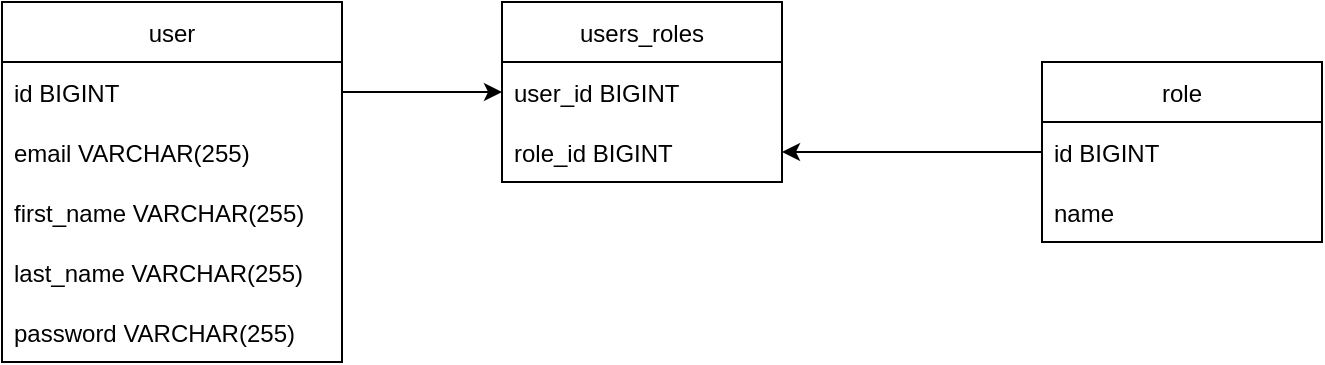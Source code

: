 <mxfile version="20.2.3" type="device"><diagram id="JojwEgC5yEkJF5aTS8G1" name="Page-1"><mxGraphModel dx="1108" dy="593" grid="1" gridSize="10" guides="1" tooltips="1" connect="1" arrows="1" fold="1" page="1" pageScale="1" pageWidth="850" pageHeight="1100" math="0" shadow="0"><root><mxCell id="0"/><mxCell id="1" parent="0"/><mxCell id="7RQ9uklJanmJH-Tx-P17-1" value="user" style="swimlane;fontStyle=0;childLayout=stackLayout;horizontal=1;startSize=30;horizontalStack=0;resizeParent=1;resizeParentMax=0;resizeLast=0;collapsible=1;marginBottom=0;" vertex="1" parent="1"><mxGeometry x="70" y="270" width="170" height="180" as="geometry"/></mxCell><mxCell id="7RQ9uklJanmJH-Tx-P17-2" value="id BIGINT" style="text;strokeColor=none;fillColor=none;align=left;verticalAlign=middle;spacingLeft=4;spacingRight=4;overflow=hidden;points=[[0,0.5],[1,0.5]];portConstraint=eastwest;rotatable=0;" vertex="1" parent="7RQ9uklJanmJH-Tx-P17-1"><mxGeometry y="30" width="170" height="30" as="geometry"/></mxCell><mxCell id="7RQ9uklJanmJH-Tx-P17-3" value="email VARCHAR(255)" style="text;strokeColor=none;fillColor=none;align=left;verticalAlign=middle;spacingLeft=4;spacingRight=4;overflow=hidden;points=[[0,0.5],[1,0.5]];portConstraint=eastwest;rotatable=0;" vertex="1" parent="7RQ9uklJanmJH-Tx-P17-1"><mxGeometry y="60" width="170" height="30" as="geometry"/></mxCell><mxCell id="7RQ9uklJanmJH-Tx-P17-5" value="first_name VARCHAR(255)" style="text;strokeColor=none;fillColor=none;align=left;verticalAlign=middle;spacingLeft=4;spacingRight=4;overflow=hidden;points=[[0,0.5],[1,0.5]];portConstraint=eastwest;rotatable=0;" vertex="1" parent="7RQ9uklJanmJH-Tx-P17-1"><mxGeometry y="90" width="170" height="30" as="geometry"/></mxCell><mxCell id="7RQ9uklJanmJH-Tx-P17-4" value="last_name VARCHAR(255) " style="text;strokeColor=none;fillColor=none;align=left;verticalAlign=middle;spacingLeft=4;spacingRight=4;overflow=hidden;points=[[0,0.5],[1,0.5]];portConstraint=eastwest;rotatable=0;" vertex="1" parent="7RQ9uklJanmJH-Tx-P17-1"><mxGeometry y="120" width="170" height="30" as="geometry"/></mxCell><mxCell id="7RQ9uklJanmJH-Tx-P17-6" value="password VARCHAR(255)" style="text;strokeColor=none;fillColor=none;align=left;verticalAlign=middle;spacingLeft=4;spacingRight=4;overflow=hidden;points=[[0,0.5],[1,0.5]];portConstraint=eastwest;rotatable=0;" vertex="1" parent="7RQ9uklJanmJH-Tx-P17-1"><mxGeometry y="150" width="170" height="30" as="geometry"/></mxCell><mxCell id="7RQ9uklJanmJH-Tx-P17-7" value="users_roles" style="swimlane;fontStyle=0;childLayout=stackLayout;horizontal=1;startSize=30;horizontalStack=0;resizeParent=1;resizeParentMax=0;resizeLast=0;collapsible=1;marginBottom=0;" vertex="1" parent="1"><mxGeometry x="320" y="270" width="140" height="90" as="geometry"/></mxCell><mxCell id="7RQ9uklJanmJH-Tx-P17-8" value="user_id BIGINT " style="text;strokeColor=none;fillColor=none;align=left;verticalAlign=middle;spacingLeft=4;spacingRight=4;overflow=hidden;points=[[0,0.5],[1,0.5]];portConstraint=eastwest;rotatable=0;" vertex="1" parent="7RQ9uklJanmJH-Tx-P17-7"><mxGeometry y="30" width="140" height="30" as="geometry"/></mxCell><mxCell id="7RQ9uklJanmJH-Tx-P17-9" value="role_id BIGINT" style="text;strokeColor=none;fillColor=none;align=left;verticalAlign=middle;spacingLeft=4;spacingRight=4;overflow=hidden;points=[[0,0.5],[1,0.5]];portConstraint=eastwest;rotatable=0;" vertex="1" parent="7RQ9uklJanmJH-Tx-P17-7"><mxGeometry y="60" width="140" height="30" as="geometry"/></mxCell><mxCell id="7RQ9uklJanmJH-Tx-P17-11" value="role" style="swimlane;fontStyle=0;childLayout=stackLayout;horizontal=1;startSize=30;horizontalStack=0;resizeParent=1;resizeParentMax=0;resizeLast=0;collapsible=1;marginBottom=0;" vertex="1" parent="1"><mxGeometry x="590" y="300" width="140" height="90" as="geometry"/></mxCell><mxCell id="7RQ9uklJanmJH-Tx-P17-12" value="id BIGINT" style="text;strokeColor=none;fillColor=none;align=left;verticalAlign=middle;spacingLeft=4;spacingRight=4;overflow=hidden;points=[[0,0.5],[1,0.5]];portConstraint=eastwest;rotatable=0;" vertex="1" parent="7RQ9uklJanmJH-Tx-P17-11"><mxGeometry y="30" width="140" height="30" as="geometry"/></mxCell><mxCell id="7RQ9uklJanmJH-Tx-P17-13" value="name" style="text;strokeColor=none;fillColor=none;align=left;verticalAlign=middle;spacingLeft=4;spacingRight=4;overflow=hidden;points=[[0,0.5],[1,0.5]];portConstraint=eastwest;rotatable=0;" vertex="1" parent="7RQ9uklJanmJH-Tx-P17-11"><mxGeometry y="60" width="140" height="30" as="geometry"/></mxCell><mxCell id="7RQ9uklJanmJH-Tx-P17-16" value="" style="endArrow=classic;html=1;rounded=0;exitX=1;exitY=0.5;exitDx=0;exitDy=0;entryX=0;entryY=0.5;entryDx=0;entryDy=0;" edge="1" parent="1" source="7RQ9uklJanmJH-Tx-P17-2" target="7RQ9uklJanmJH-Tx-P17-8"><mxGeometry width="50" height="50" relative="1" as="geometry"><mxPoint x="260" y="420" as="sourcePoint"/><mxPoint x="310" y="370" as="targetPoint"/></mxGeometry></mxCell><mxCell id="7RQ9uklJanmJH-Tx-P17-17" value="" style="endArrow=classic;html=1;rounded=0;exitX=0;exitY=0.5;exitDx=0;exitDy=0;entryX=1;entryY=0.5;entryDx=0;entryDy=0;" edge="1" parent="1" source="7RQ9uklJanmJH-Tx-P17-12" target="7RQ9uklJanmJH-Tx-P17-9"><mxGeometry width="50" height="50" relative="1" as="geometry"><mxPoint x="450" y="370" as="sourcePoint"/><mxPoint x="500" y="320" as="targetPoint"/></mxGeometry></mxCell></root></mxGraphModel></diagram></mxfile>